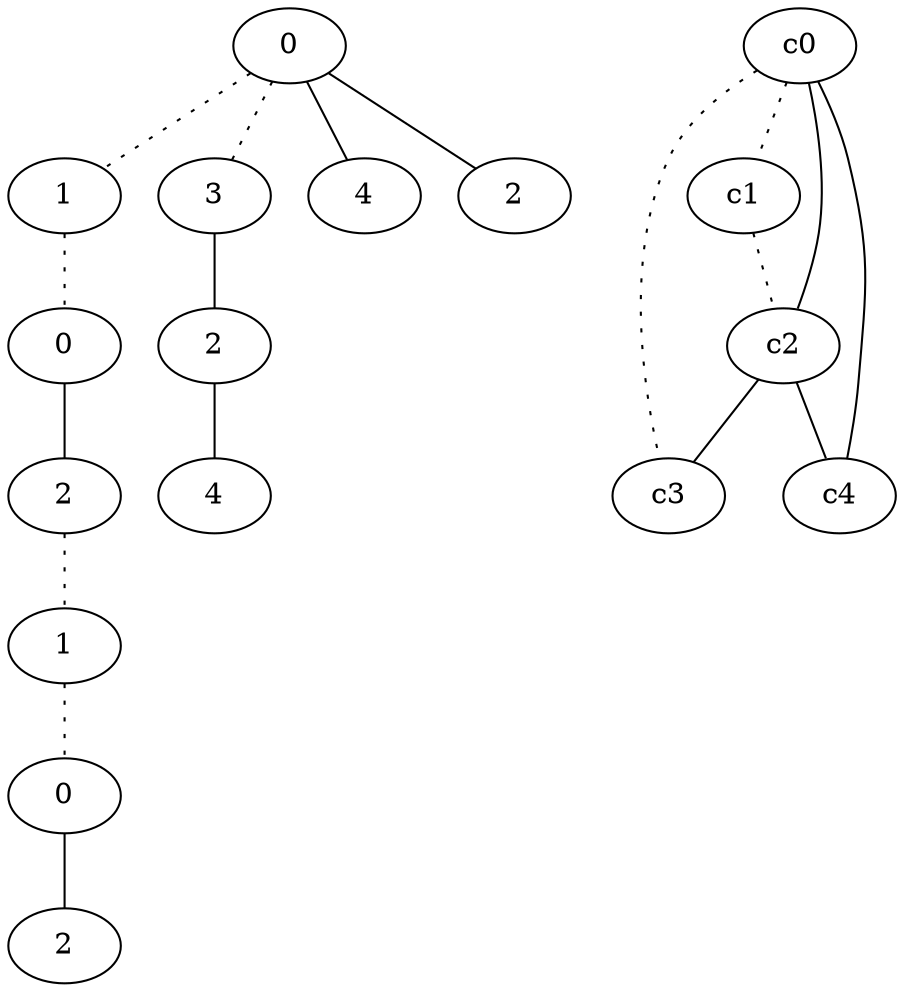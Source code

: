 graph {
a0[label=0];
a1[label=1];
a2[label=0];
a3[label=2];
a4[label=1];
a5[label=0];
a6[label=2];
a7[label=3];
a8[label=2];
a9[label=4];
a10[label=4];
a11[label=2];
a0 -- a1 [style=dotted];
a0 -- a7 [style=dotted];
a0 -- a10;
a0 -- a11;
a1 -- a2 [style=dotted];
a2 -- a3;
a3 -- a4 [style=dotted];
a4 -- a5 [style=dotted];
a5 -- a6;
a7 -- a8;
a8 -- a9;
c0 -- c1 [style=dotted];
c0 -- c2;
c0 -- c3 [style=dotted];
c0 -- c4;
c1 -- c2 [style=dotted];
c2 -- c3;
c2 -- c4;
}
